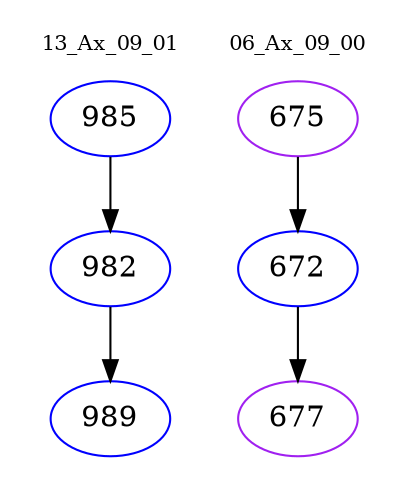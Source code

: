 digraph{
subgraph cluster_0 {
color = white
label = "13_Ax_09_01";
fontsize=10;
T0_985 [label="985", color="blue"]
T0_985 -> T0_982 [color="black"]
T0_982 [label="982", color="blue"]
T0_982 -> T0_989 [color="black"]
T0_989 [label="989", color="blue"]
}
subgraph cluster_1 {
color = white
label = "06_Ax_09_00";
fontsize=10;
T1_675 [label="675", color="purple"]
T1_675 -> T1_672 [color="black"]
T1_672 [label="672", color="blue"]
T1_672 -> T1_677 [color="black"]
T1_677 [label="677", color="purple"]
}
}
